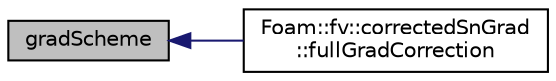 digraph "gradScheme"
{
  bgcolor="transparent";
  edge [fontname="Helvetica",fontsize="10",labelfontname="Helvetica",labelfontsize="10"];
  node [fontname="Helvetica",fontsize="10",shape=record];
  rankdir="LR";
  Node1 [label="gradScheme",height=0.2,width=0.4,color="black", fillcolor="grey75", style="filled", fontcolor="black"];
  Node1 -> Node2 [dir="back",color="midnightblue",fontsize="10",style="solid",fontname="Helvetica"];
  Node2 [label="Foam::fv::correctedSnGrad\l::fullGradCorrection",height=0.2,width=0.4,color="black",URL="$a00409.html#a1d818a559677e63f3aa628f1787133ce",tooltip="Return the explicit correction to the correctedSnGrad. "];
}
